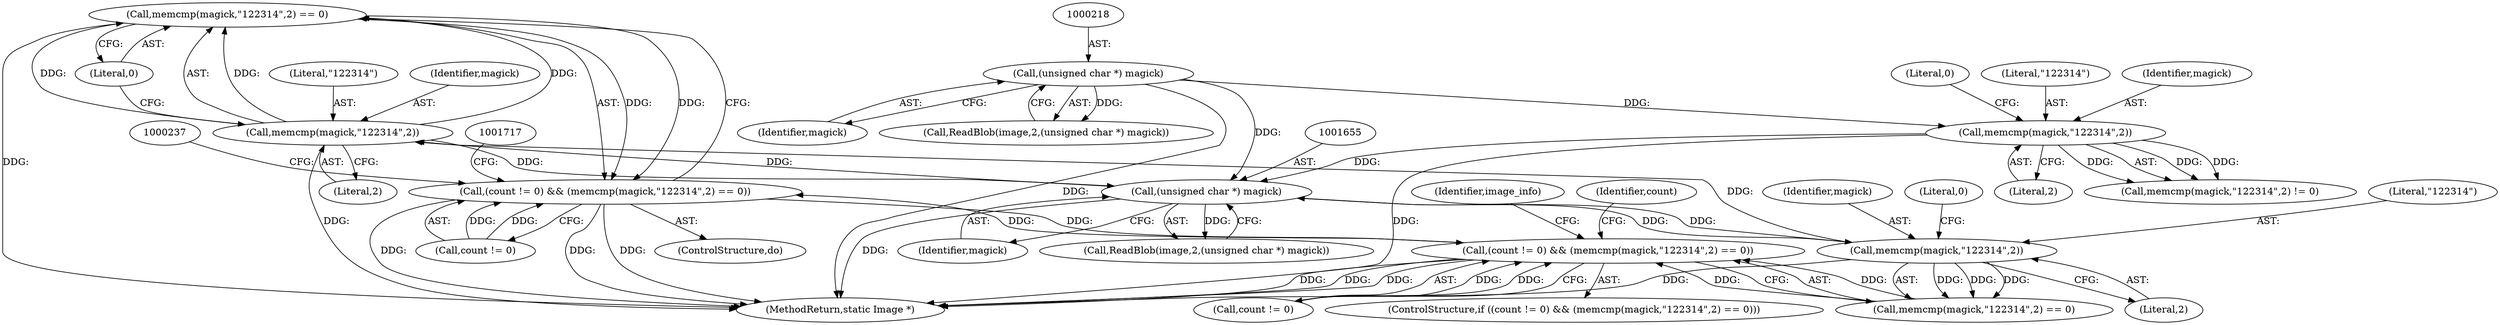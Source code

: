 digraph "0_ImageMagick_f6e9d0d9955e85bdd7540b251cd50d598dacc5e6_53@API" {
"1001710" [label="(Call,memcmp(magick,\"\122\314\",2) == 0)"];
"1001711" [label="(Call,memcmp(magick,\"\122\314\",2))"];
"1001654" [label="(Call,(unsigned char *) magick)"];
"1000226" [label="(Call,memcmp(magick,\"\122\314\",2))"];
"1000217" [label="(Call,(unsigned char *) magick)"];
"1001663" [label="(Call,memcmp(magick,\"\122\314\",2))"];
"1001706" [label="(Call,(count != 0) && (memcmp(magick,\"\122\314\",2) == 0))"];
"1001658" [label="(Call,(count != 0) && (memcmp(magick,\"\122\314\",2) == 0))"];
"1001656" [label="(Identifier,magick)"];
"1000226" [label="(Call,memcmp(magick,\"\122\314\",2))"];
"1001651" [label="(Call,ReadBlob(image,2,(unsigned char *) magick))"];
"1000228" [label="(Literal,\"\122\314\")"];
"1001665" [label="(Literal,\"\122\314\")"];
"1001670" [label="(Identifier,image_info)"];
"1000227" [label="(Identifier,magick)"];
"1001658" [label="(Call,(count != 0) && (memcmp(magick,\"\122\314\",2) == 0))"];
"1001714" [label="(Literal,2)"];
"1001664" [label="(Identifier,magick)"];
"1000219" [label="(Identifier,magick)"];
"1001663" [label="(Call,memcmp(magick,\"\122\314\",2))"];
"1001659" [label="(Call,count != 0)"];
"1001657" [label="(ControlStructure,if ((count != 0) && (memcmp(magick,\"\122\314\",2) == 0)))"];
"1000229" [label="(Literal,2)"];
"1001667" [label="(Literal,0)"];
"1000230" [label="(Literal,0)"];
"1001706" [label="(Call,(count != 0) && (memcmp(magick,\"\122\314\",2) == 0))"];
"1001723" [label="(MethodReturn,static Image *)"];
"1001710" [label="(Call,memcmp(magick,\"\122\314\",2) == 0)"];
"1001666" [label="(Literal,2)"];
"1001662" [label="(Call,memcmp(magick,\"\122\314\",2) == 0)"];
"1001711" [label="(Call,memcmp(magick,\"\122\314\",2))"];
"1000225" [label="(Call,memcmp(magick,\"\122\314\",2) != 0)"];
"1001713" [label="(Literal,\"\122\314\")"];
"1000214" [label="(Call,ReadBlob(image,2,(unsigned char *) magick))"];
"1000217" [label="(Call,(unsigned char *) magick)"];
"1000234" [label="(ControlStructure,do)"];
"1001708" [label="(Identifier,count)"];
"1001654" [label="(Call,(unsigned char *) magick)"];
"1001707" [label="(Call,count != 0)"];
"1001712" [label="(Identifier,magick)"];
"1001715" [label="(Literal,0)"];
"1001710" -> "1001706"  [label="AST: "];
"1001710" -> "1001715"  [label="CFG: "];
"1001711" -> "1001710"  [label="AST: "];
"1001715" -> "1001710"  [label="AST: "];
"1001706" -> "1001710"  [label="CFG: "];
"1001710" -> "1001723"  [label="DDG: "];
"1001710" -> "1001706"  [label="DDG: "];
"1001710" -> "1001706"  [label="DDG: "];
"1001711" -> "1001710"  [label="DDG: "];
"1001711" -> "1001710"  [label="DDG: "];
"1001711" -> "1001710"  [label="DDG: "];
"1001711" -> "1001714"  [label="CFG: "];
"1001712" -> "1001711"  [label="AST: "];
"1001713" -> "1001711"  [label="AST: "];
"1001714" -> "1001711"  [label="AST: "];
"1001715" -> "1001711"  [label="CFG: "];
"1001711" -> "1001723"  [label="DDG: "];
"1001711" -> "1001654"  [label="DDG: "];
"1001654" -> "1001711"  [label="DDG: "];
"1001663" -> "1001711"  [label="DDG: "];
"1001654" -> "1001651"  [label="AST: "];
"1001654" -> "1001656"  [label="CFG: "];
"1001655" -> "1001654"  [label="AST: "];
"1001656" -> "1001654"  [label="AST: "];
"1001651" -> "1001654"  [label="CFG: "];
"1001654" -> "1001723"  [label="DDG: "];
"1001654" -> "1001651"  [label="DDG: "];
"1000226" -> "1001654"  [label="DDG: "];
"1000217" -> "1001654"  [label="DDG: "];
"1001663" -> "1001654"  [label="DDG: "];
"1001654" -> "1001663"  [label="DDG: "];
"1000226" -> "1000225"  [label="AST: "];
"1000226" -> "1000229"  [label="CFG: "];
"1000227" -> "1000226"  [label="AST: "];
"1000228" -> "1000226"  [label="AST: "];
"1000229" -> "1000226"  [label="AST: "];
"1000230" -> "1000226"  [label="CFG: "];
"1000226" -> "1001723"  [label="DDG: "];
"1000226" -> "1000225"  [label="DDG: "];
"1000226" -> "1000225"  [label="DDG: "];
"1000226" -> "1000225"  [label="DDG: "];
"1000217" -> "1000226"  [label="DDG: "];
"1000217" -> "1000214"  [label="AST: "];
"1000217" -> "1000219"  [label="CFG: "];
"1000218" -> "1000217"  [label="AST: "];
"1000219" -> "1000217"  [label="AST: "];
"1000214" -> "1000217"  [label="CFG: "];
"1000217" -> "1001723"  [label="DDG: "];
"1000217" -> "1000214"  [label="DDG: "];
"1001663" -> "1001662"  [label="AST: "];
"1001663" -> "1001666"  [label="CFG: "];
"1001664" -> "1001663"  [label="AST: "];
"1001665" -> "1001663"  [label="AST: "];
"1001666" -> "1001663"  [label="AST: "];
"1001667" -> "1001663"  [label="CFG: "];
"1001663" -> "1001723"  [label="DDG: "];
"1001663" -> "1001662"  [label="DDG: "];
"1001663" -> "1001662"  [label="DDG: "];
"1001663" -> "1001662"  [label="DDG: "];
"1001706" -> "1000234"  [label="AST: "];
"1001706" -> "1001707"  [label="CFG: "];
"1001707" -> "1001706"  [label="AST: "];
"1000237" -> "1001706"  [label="CFG: "];
"1001717" -> "1001706"  [label="CFG: "];
"1001706" -> "1001723"  [label="DDG: "];
"1001706" -> "1001723"  [label="DDG: "];
"1001706" -> "1001723"  [label="DDG: "];
"1001706" -> "1001658"  [label="DDG: "];
"1001707" -> "1001706"  [label="DDG: "];
"1001707" -> "1001706"  [label="DDG: "];
"1001658" -> "1001706"  [label="DDG: "];
"1001658" -> "1001657"  [label="AST: "];
"1001658" -> "1001659"  [label="CFG: "];
"1001658" -> "1001662"  [label="CFG: "];
"1001659" -> "1001658"  [label="AST: "];
"1001662" -> "1001658"  [label="AST: "];
"1001708" -> "1001658"  [label="CFG: "];
"1001670" -> "1001658"  [label="CFG: "];
"1001658" -> "1001723"  [label="DDG: "];
"1001658" -> "1001723"  [label="DDG: "];
"1001658" -> "1001723"  [label="DDG: "];
"1001659" -> "1001658"  [label="DDG: "];
"1001659" -> "1001658"  [label="DDG: "];
"1001662" -> "1001658"  [label="DDG: "];
"1001662" -> "1001658"  [label="DDG: "];
}
